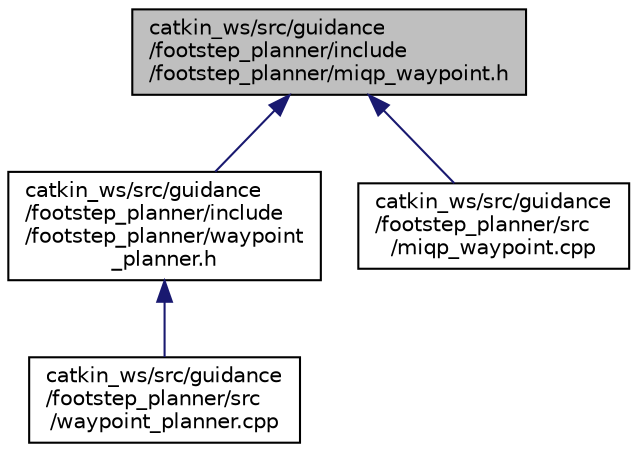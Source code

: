 digraph "catkin_ws/src/guidance/footstep_planner/include/footstep_planner/miqp_waypoint.h"
{
 // LATEX_PDF_SIZE
  edge [fontname="Helvetica",fontsize="10",labelfontname="Helvetica",labelfontsize="10"];
  node [fontname="Helvetica",fontsize="10",shape=record];
  Node1 [label="catkin_ws/src/guidance\l/footstep_planner/include\l/footstep_planner/miqp_waypoint.h",height=0.2,width=0.4,color="black", fillcolor="grey75", style="filled", fontcolor="black",tooltip=" "];
  Node1 -> Node2 [dir="back",color="midnightblue",fontsize="10",style="solid",fontname="Helvetica"];
  Node2 [label="catkin_ws/src/guidance\l/footstep_planner/include\l/footstep_planner/waypoint\l_planner.h",height=0.2,width=0.4,color="black", fillcolor="white", style="filled",URL="$waypoint__planner_8h.html",tooltip=" "];
  Node2 -> Node3 [dir="back",color="midnightblue",fontsize="10",style="solid",fontname="Helvetica"];
  Node3 [label="catkin_ws/src/guidance\l/footstep_planner/src\l/waypoint_planner.cpp",height=0.2,width=0.4,color="black", fillcolor="white", style="filled",URL="$waypoint__planner_8cpp.html",tooltip=" "];
  Node1 -> Node4 [dir="back",color="midnightblue",fontsize="10",style="solid",fontname="Helvetica"];
  Node4 [label="catkin_ws/src/guidance\l/footstep_planner/src\l/miqp_waypoint.cpp",height=0.2,width=0.4,color="black", fillcolor="white", style="filled",URL="$miqp__waypoint_8cpp.html",tooltip=" "];
}
